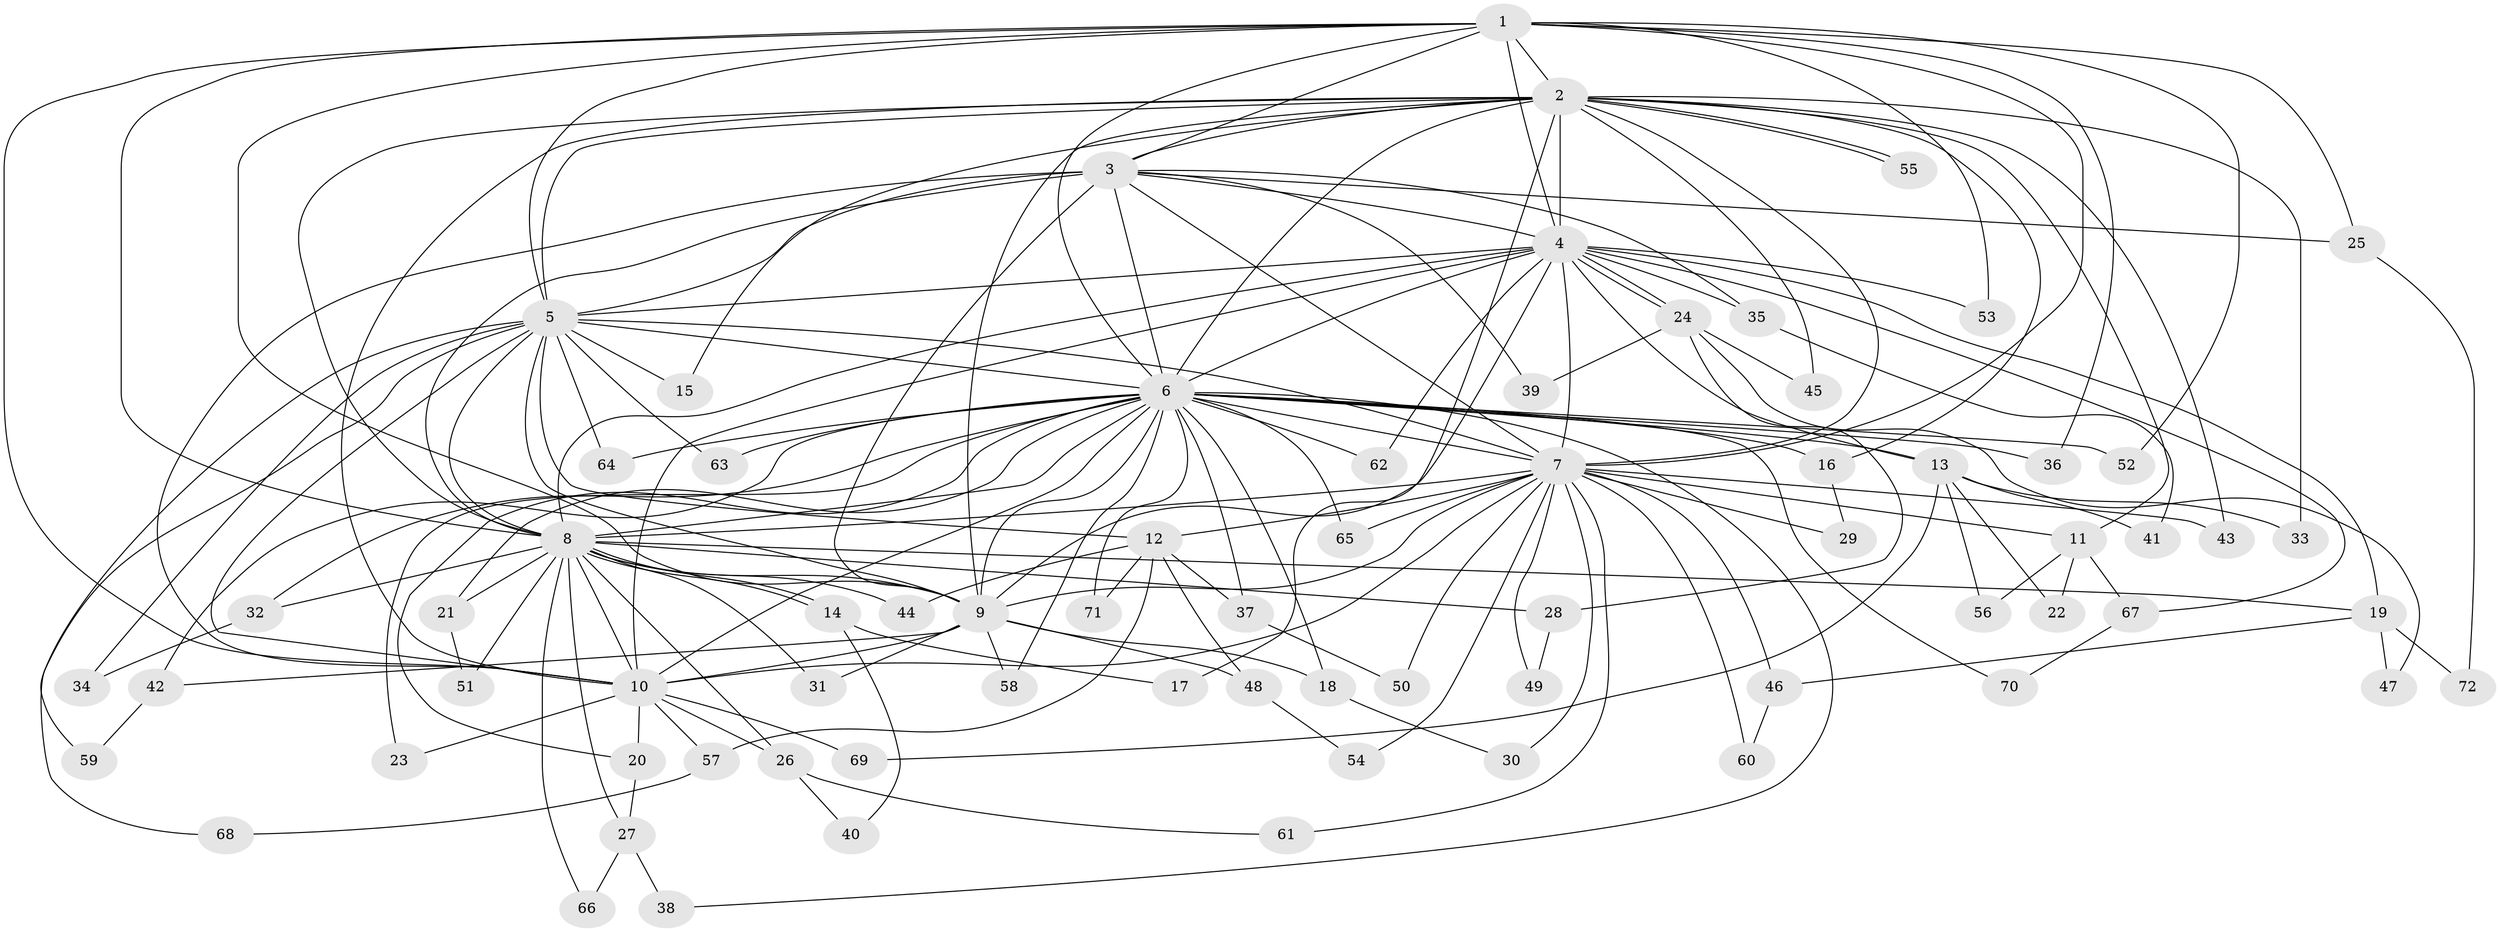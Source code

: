// Generated by graph-tools (version 1.1) at 2025/49/03/09/25 03:49:38]
// undirected, 72 vertices, 169 edges
graph export_dot {
graph [start="1"]
  node [color=gray90,style=filled];
  1;
  2;
  3;
  4;
  5;
  6;
  7;
  8;
  9;
  10;
  11;
  12;
  13;
  14;
  15;
  16;
  17;
  18;
  19;
  20;
  21;
  22;
  23;
  24;
  25;
  26;
  27;
  28;
  29;
  30;
  31;
  32;
  33;
  34;
  35;
  36;
  37;
  38;
  39;
  40;
  41;
  42;
  43;
  44;
  45;
  46;
  47;
  48;
  49;
  50;
  51;
  52;
  53;
  54;
  55;
  56;
  57;
  58;
  59;
  60;
  61;
  62;
  63;
  64;
  65;
  66;
  67;
  68;
  69;
  70;
  71;
  72;
  1 -- 2;
  1 -- 3;
  1 -- 4;
  1 -- 5;
  1 -- 6;
  1 -- 7;
  1 -- 8;
  1 -- 9;
  1 -- 10;
  1 -- 25;
  1 -- 36;
  1 -- 52;
  1 -- 53;
  2 -- 3;
  2 -- 4;
  2 -- 5;
  2 -- 6;
  2 -- 7;
  2 -- 8;
  2 -- 9;
  2 -- 10;
  2 -- 11;
  2 -- 15;
  2 -- 16;
  2 -- 17;
  2 -- 33;
  2 -- 43;
  2 -- 45;
  2 -- 55;
  2 -- 55;
  3 -- 4;
  3 -- 5;
  3 -- 6;
  3 -- 7;
  3 -- 8;
  3 -- 9;
  3 -- 10;
  3 -- 25;
  3 -- 35;
  3 -- 39;
  4 -- 5;
  4 -- 6;
  4 -- 7;
  4 -- 8;
  4 -- 9;
  4 -- 10;
  4 -- 13;
  4 -- 19;
  4 -- 24;
  4 -- 24;
  4 -- 35;
  4 -- 53;
  4 -- 62;
  4 -- 67;
  5 -- 6;
  5 -- 7;
  5 -- 8;
  5 -- 9;
  5 -- 10;
  5 -- 12;
  5 -- 15;
  5 -- 34;
  5 -- 59;
  5 -- 63;
  5 -- 64;
  5 -- 68;
  6 -- 7;
  6 -- 8;
  6 -- 9;
  6 -- 10;
  6 -- 13;
  6 -- 16;
  6 -- 18;
  6 -- 20;
  6 -- 21;
  6 -- 23;
  6 -- 32;
  6 -- 36;
  6 -- 37;
  6 -- 38;
  6 -- 42;
  6 -- 52;
  6 -- 58;
  6 -- 62;
  6 -- 63;
  6 -- 64;
  6 -- 65;
  6 -- 70;
  6 -- 71;
  7 -- 8;
  7 -- 9;
  7 -- 10;
  7 -- 11;
  7 -- 12;
  7 -- 29;
  7 -- 30;
  7 -- 43;
  7 -- 46;
  7 -- 49;
  7 -- 50;
  7 -- 54;
  7 -- 60;
  7 -- 61;
  7 -- 65;
  8 -- 9;
  8 -- 10;
  8 -- 14;
  8 -- 14;
  8 -- 19;
  8 -- 21;
  8 -- 26;
  8 -- 27;
  8 -- 28;
  8 -- 31;
  8 -- 32;
  8 -- 44;
  8 -- 51;
  8 -- 66;
  9 -- 10;
  9 -- 18;
  9 -- 31;
  9 -- 42;
  9 -- 48;
  9 -- 58;
  10 -- 20;
  10 -- 23;
  10 -- 26;
  10 -- 57;
  10 -- 69;
  11 -- 22;
  11 -- 56;
  11 -- 67;
  12 -- 37;
  12 -- 44;
  12 -- 48;
  12 -- 57;
  12 -- 71;
  13 -- 22;
  13 -- 33;
  13 -- 41;
  13 -- 56;
  13 -- 69;
  14 -- 17;
  14 -- 40;
  16 -- 29;
  18 -- 30;
  19 -- 46;
  19 -- 47;
  19 -- 72;
  20 -- 27;
  21 -- 51;
  24 -- 28;
  24 -- 39;
  24 -- 45;
  24 -- 47;
  25 -- 72;
  26 -- 40;
  26 -- 61;
  27 -- 38;
  27 -- 66;
  28 -- 49;
  32 -- 34;
  35 -- 41;
  37 -- 50;
  42 -- 59;
  46 -- 60;
  48 -- 54;
  57 -- 68;
  67 -- 70;
}
